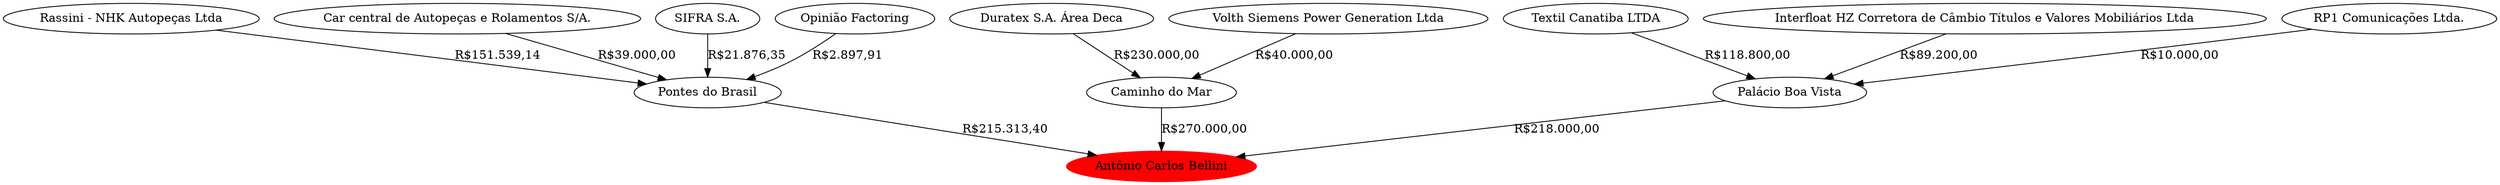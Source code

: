 digraph G {
"e2785" [label = "Antônio Carlos Bellini", color=red, style=filled, weight = 703313, estado = "SP"];
"p4800" [label = "Pontes do Brasil", estado = "SP"];
"e915" [label = "Rassini - NHK Autopeças Ltda", size = 215313, estado = "SP"];
"e915" -> "p4800" [label = "R$151.539,14"];
"e6096" [label = "Car central de Autopeças e Rolamentos S/A.", size = 215313, estado = "SP"];
"e6096" -> "p4800" [label = "R$39.000,00"];
"e6101" [label = "SIFRA S.A.", size = 215313, estado = "SP"];
"e6101" -> "p4800" [label = "R$21.876,35"];
"e6098" [label = "Opinião Factoring", size = 215313, estado = "SP"];
"e6098" -> "p4800" [label = "R$2.897,91"];
"p4800" -> "e2785" [label = "R$215.313,40"];
"p5362" [label = "Caminho do Mar", estado = "SP"];
"e6648" [label = "Duratex S.A. Área Deca", size = 270000, estado = "SP"];
"e6648" -> "p5362" [label = "R$230.000,00"];
"e6789" [label = "Volth Siemens Power Generation Ltda", size = 270000, estado = "SP"];
"e6789" -> "p5362" [label = "R$40.000,00"];
"p5362" -> "e2785" [label = "R$270.000,00"];
"p26137" [label = "Palácio Boa Vista", estado = "SP"];
"e3034" [label = "Textil Canatiba LTDA", size = 218000, estado = "RJ"];
"e3034" -> "p26137" [label = "R$118.800,00"];
"e22266" [label = "Interfloat HZ Corretora de Câmbio Títulos e Valores Mobiliários Ltda", size = 218000, estado = "SP"];
"e22266" -> "p26137" [label = "R$89.200,00"];
"e22469" [label = "RP1 Comunicações Ltda.", size = 218000, estado = "SP"];
"e22469" -> "p26137" [label = "R$10.000,00"];
"p26137" -> "e2785" [label = "R$218.000,00"];
}
